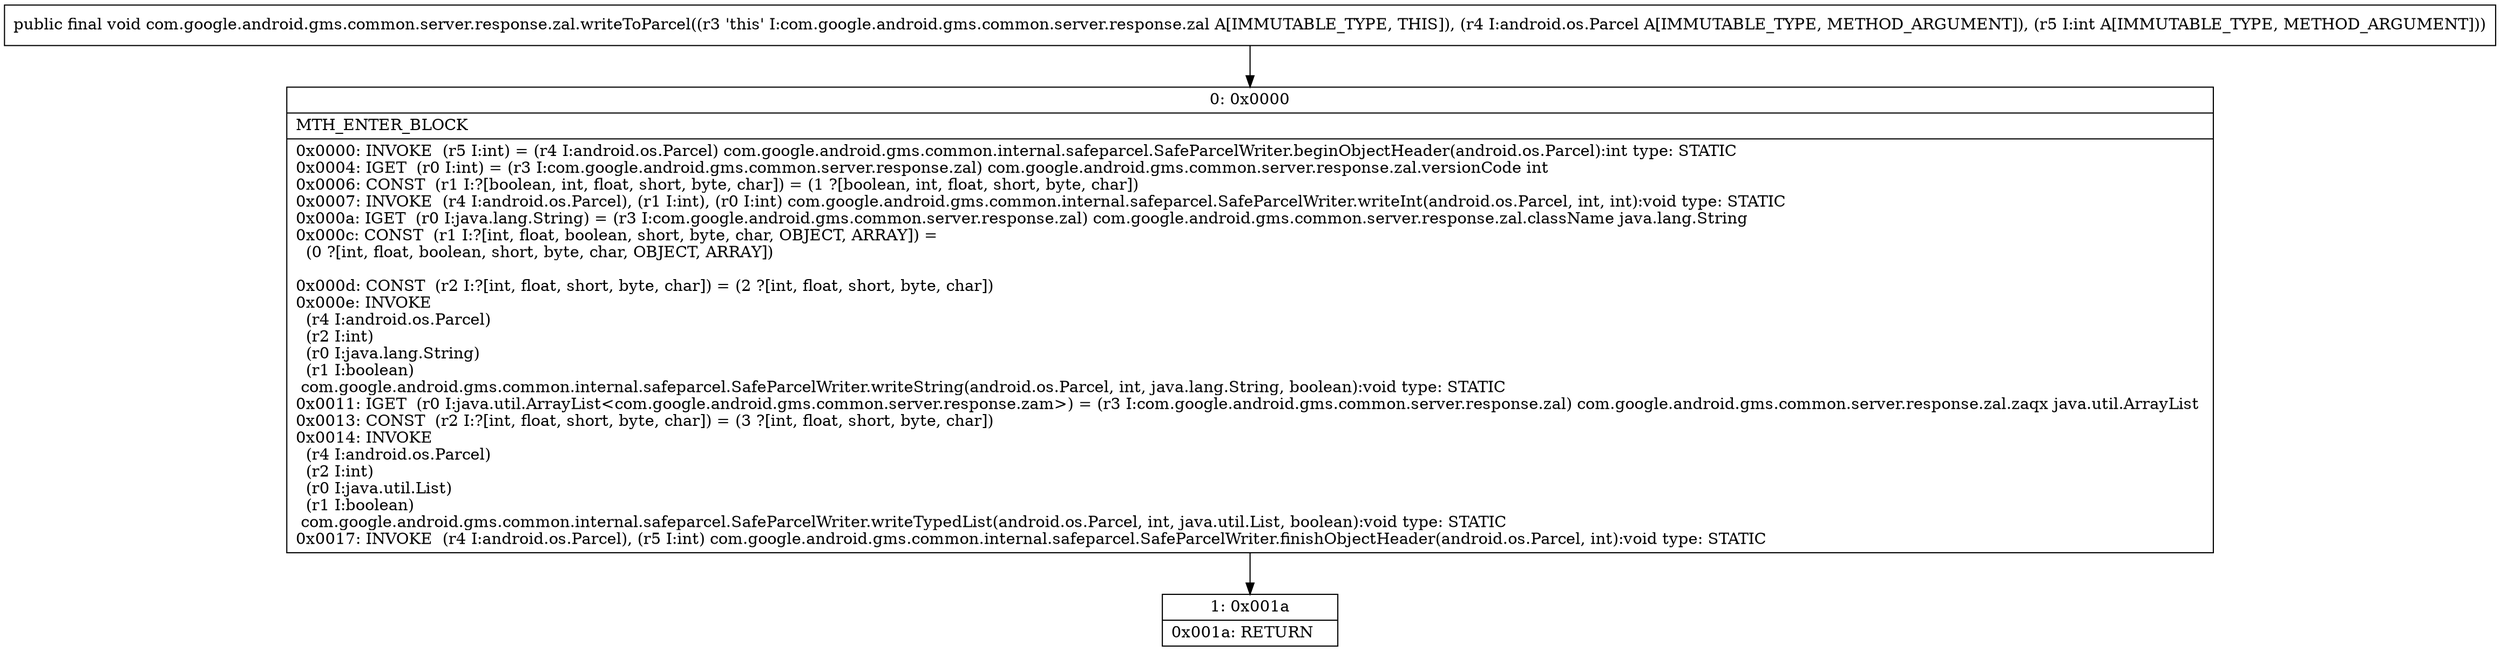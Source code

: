 digraph "CFG forcom.google.android.gms.common.server.response.zal.writeToParcel(Landroid\/os\/Parcel;I)V" {
Node_0 [shape=record,label="{0\:\ 0x0000|MTH_ENTER_BLOCK\l|0x0000: INVOKE  (r5 I:int) = (r4 I:android.os.Parcel) com.google.android.gms.common.internal.safeparcel.SafeParcelWriter.beginObjectHeader(android.os.Parcel):int type: STATIC \l0x0004: IGET  (r0 I:int) = (r3 I:com.google.android.gms.common.server.response.zal) com.google.android.gms.common.server.response.zal.versionCode int \l0x0006: CONST  (r1 I:?[boolean, int, float, short, byte, char]) = (1 ?[boolean, int, float, short, byte, char]) \l0x0007: INVOKE  (r4 I:android.os.Parcel), (r1 I:int), (r0 I:int) com.google.android.gms.common.internal.safeparcel.SafeParcelWriter.writeInt(android.os.Parcel, int, int):void type: STATIC \l0x000a: IGET  (r0 I:java.lang.String) = (r3 I:com.google.android.gms.common.server.response.zal) com.google.android.gms.common.server.response.zal.className java.lang.String \l0x000c: CONST  (r1 I:?[int, float, boolean, short, byte, char, OBJECT, ARRAY]) = \l  (0 ?[int, float, boolean, short, byte, char, OBJECT, ARRAY])\l \l0x000d: CONST  (r2 I:?[int, float, short, byte, char]) = (2 ?[int, float, short, byte, char]) \l0x000e: INVOKE  \l  (r4 I:android.os.Parcel)\l  (r2 I:int)\l  (r0 I:java.lang.String)\l  (r1 I:boolean)\l com.google.android.gms.common.internal.safeparcel.SafeParcelWriter.writeString(android.os.Parcel, int, java.lang.String, boolean):void type: STATIC \l0x0011: IGET  (r0 I:java.util.ArrayList\<com.google.android.gms.common.server.response.zam\>) = (r3 I:com.google.android.gms.common.server.response.zal) com.google.android.gms.common.server.response.zal.zaqx java.util.ArrayList \l0x0013: CONST  (r2 I:?[int, float, short, byte, char]) = (3 ?[int, float, short, byte, char]) \l0x0014: INVOKE  \l  (r4 I:android.os.Parcel)\l  (r2 I:int)\l  (r0 I:java.util.List)\l  (r1 I:boolean)\l com.google.android.gms.common.internal.safeparcel.SafeParcelWriter.writeTypedList(android.os.Parcel, int, java.util.List, boolean):void type: STATIC \l0x0017: INVOKE  (r4 I:android.os.Parcel), (r5 I:int) com.google.android.gms.common.internal.safeparcel.SafeParcelWriter.finishObjectHeader(android.os.Parcel, int):void type: STATIC \l}"];
Node_1 [shape=record,label="{1\:\ 0x001a|0x001a: RETURN   \l}"];
MethodNode[shape=record,label="{public final void com.google.android.gms.common.server.response.zal.writeToParcel((r3 'this' I:com.google.android.gms.common.server.response.zal A[IMMUTABLE_TYPE, THIS]), (r4 I:android.os.Parcel A[IMMUTABLE_TYPE, METHOD_ARGUMENT]), (r5 I:int A[IMMUTABLE_TYPE, METHOD_ARGUMENT])) }"];
MethodNode -> Node_0;
Node_0 -> Node_1;
}

